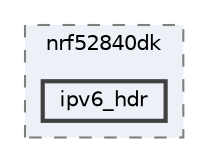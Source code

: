 digraph "/home/mj/Desktop/IoT-Chat-Digitalization/TextYourIoTDevice/bin/nrf52840dk/ipv6_hdr"
{
 // LATEX_PDF_SIZE
  bgcolor="transparent";
  edge [fontname=Helvetica,fontsize=10,labelfontname=Helvetica,labelfontsize=10];
  node [fontname=Helvetica,fontsize=10,shape=box,height=0.2,width=0.4];
  compound=true
  subgraph clusterdir_0c725116918d2e080617d882693859a8 {
    graph [ bgcolor="#edf0f7", pencolor="grey50", label="nrf52840dk", fontname=Helvetica,fontsize=10 style="filled,dashed", URL="dir_0c725116918d2e080617d882693859a8.html",tooltip=""]
  dir_a2c773f2eb0394565d60df2384891462 [label="ipv6_hdr", fillcolor="#edf0f7", color="grey25", style="filled,bold", URL="dir_a2c773f2eb0394565d60df2384891462.html",tooltip=""];
  }
}
